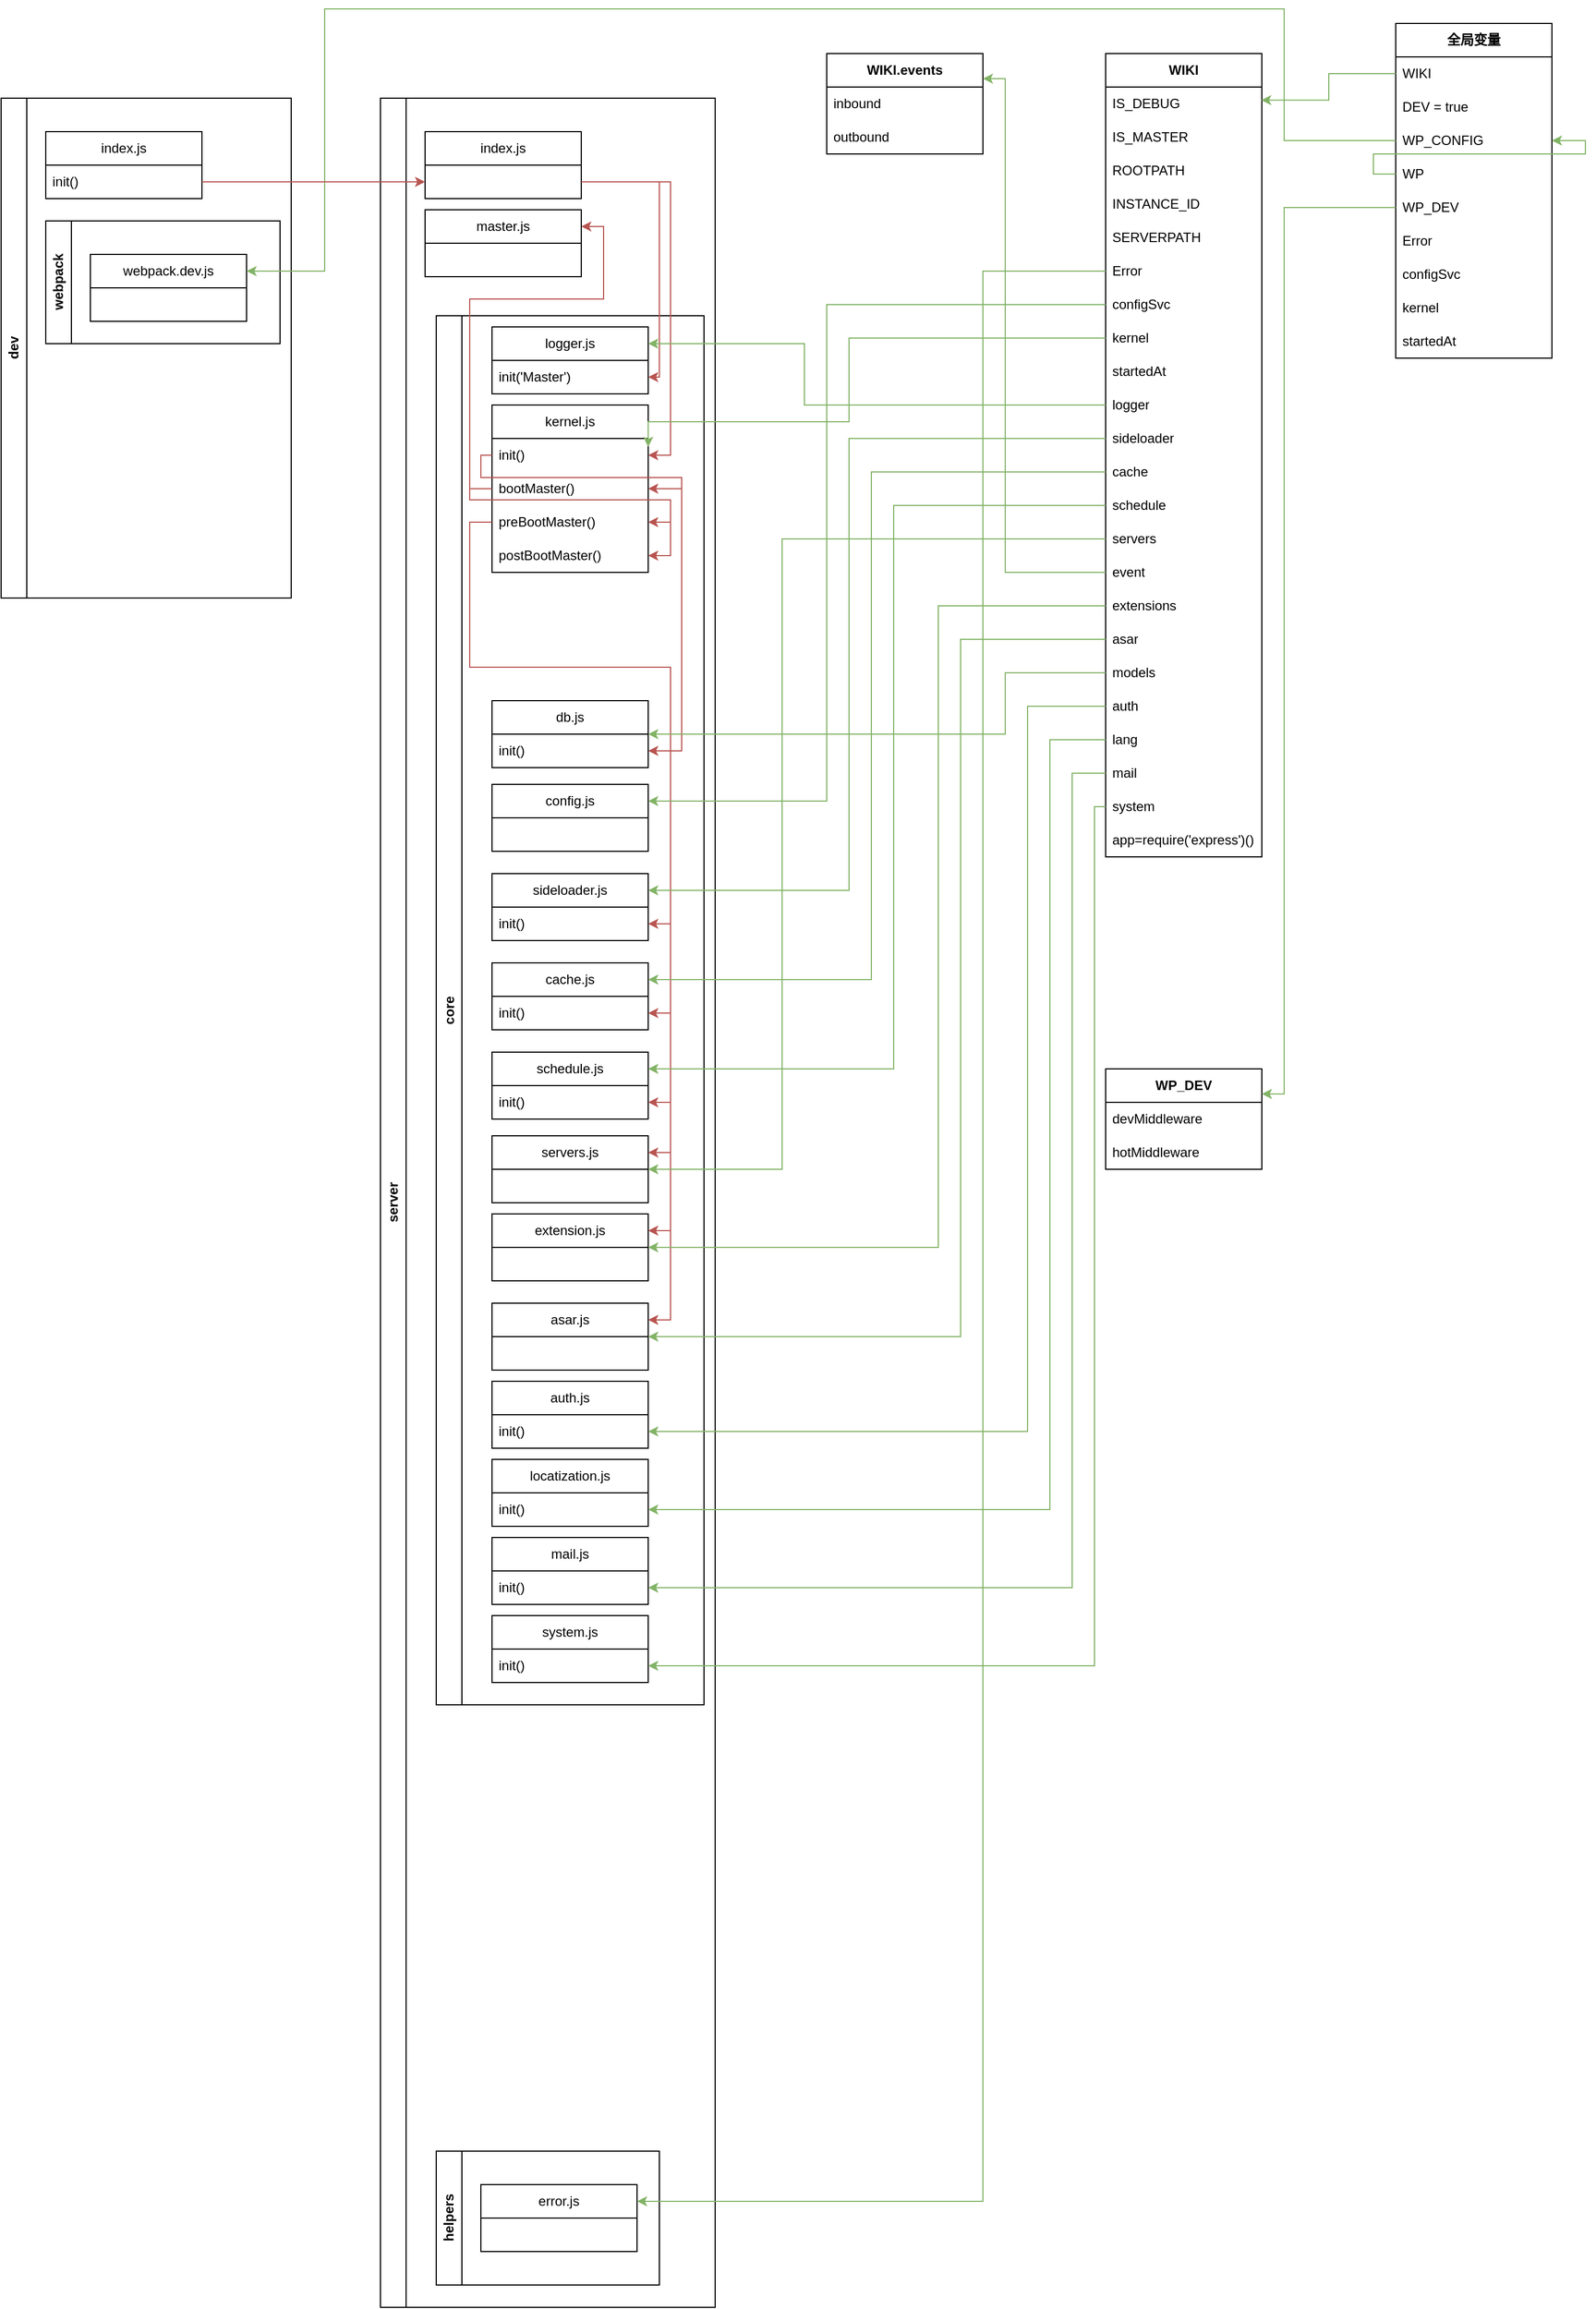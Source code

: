 <mxfile version="20.6.0" type="github">
  <diagram id="vg7OCIqPHZ-MHDHBTGLq" name="第 1 页">
    <mxGraphModel dx="1375" dy="762" grid="1" gridSize="10" guides="1" tooltips="1" connect="1" arrows="1" fold="1" page="1" pageScale="1" pageWidth="3300" pageHeight="4681" math="0" shadow="0">
      <root>
        <mxCell id="0" />
        <mxCell id="1" parent="0" />
        <mxCell id="HAvSkelc2_0s6XAYJnqj-7" value="dev" style="swimlane;horizontal=0;whiteSpace=wrap;html=1;" parent="1" vertex="1">
          <mxGeometry x="150" y="280" width="260" height="448" as="geometry" />
        </mxCell>
        <mxCell id="HAvSkelc2_0s6XAYJnqj-1" value="index.js" style="swimlane;fontStyle=0;childLayout=stackLayout;horizontal=1;startSize=30;horizontalStack=0;resizeParent=1;resizeParentMax=0;resizeLast=0;collapsible=1;marginBottom=0;whiteSpace=wrap;html=1;" parent="HAvSkelc2_0s6XAYJnqj-7" vertex="1">
          <mxGeometry x="40" y="30" width="140" height="60" as="geometry" />
        </mxCell>
        <mxCell id="HAvSkelc2_0s6XAYJnqj-2" value="init()" style="text;strokeColor=none;fillColor=none;align=left;verticalAlign=middle;spacingLeft=4;spacingRight=4;overflow=hidden;points=[[0,0.5],[1,0.5]];portConstraint=eastwest;rotatable=0;whiteSpace=wrap;html=1;" parent="HAvSkelc2_0s6XAYJnqj-1" vertex="1">
          <mxGeometry y="30" width="140" height="30" as="geometry" />
        </mxCell>
        <mxCell id="HAvSkelc2_0s6XAYJnqj-72" value="webpack" style="swimlane;horizontal=0;whiteSpace=wrap;html=1;" parent="HAvSkelc2_0s6XAYJnqj-7" vertex="1">
          <mxGeometry x="40" y="110" width="210" height="110" as="geometry" />
        </mxCell>
        <mxCell id="HAvSkelc2_0s6XAYJnqj-73" value="webpack.dev.js" style="swimlane;fontStyle=0;childLayout=stackLayout;horizontal=1;startSize=30;horizontalStack=0;resizeParent=1;resizeParentMax=0;resizeLast=0;collapsible=1;marginBottom=0;whiteSpace=wrap;html=1;" parent="HAvSkelc2_0s6XAYJnqj-72" vertex="1">
          <mxGeometry x="40" y="30" width="140" height="60" as="geometry" />
        </mxCell>
        <mxCell id="HAvSkelc2_0s6XAYJnqj-8" value="server" style="swimlane;horizontal=0;whiteSpace=wrap;html=1;" parent="1" vertex="1">
          <mxGeometry x="490" y="280" width="300" height="1980" as="geometry" />
        </mxCell>
        <mxCell id="HAvSkelc2_0s6XAYJnqj-9" value="index.js" style="swimlane;fontStyle=0;childLayout=stackLayout;horizontal=1;startSize=30;horizontalStack=0;resizeParent=1;resizeParentMax=0;resizeLast=0;collapsible=1;marginBottom=0;whiteSpace=wrap;html=1;" parent="HAvSkelc2_0s6XAYJnqj-8" vertex="1">
          <mxGeometry x="40" y="30" width="140" height="60" as="geometry" />
        </mxCell>
        <mxCell id="HAvSkelc2_0s6XAYJnqj-13" value="core" style="swimlane;horizontal=0;whiteSpace=wrap;html=1;" parent="HAvSkelc2_0s6XAYJnqj-8" vertex="1">
          <mxGeometry x="50" y="195" width="240" height="1245" as="geometry">
            <mxRectangle x="50" y="170" width="40" height="60" as="alternateBounds" />
          </mxGeometry>
        </mxCell>
        <mxCell id="HAvSkelc2_0s6XAYJnqj-16" value="logger.js" style="swimlane;fontStyle=0;childLayout=stackLayout;horizontal=1;startSize=30;horizontalStack=0;resizeParent=1;resizeParentMax=0;resizeLast=0;collapsible=1;marginBottom=0;whiteSpace=wrap;html=1;" parent="HAvSkelc2_0s6XAYJnqj-13" vertex="1">
          <mxGeometry x="50" y="10" width="140" height="60" as="geometry" />
        </mxCell>
        <mxCell id="HAvSkelc2_0s6XAYJnqj-17" value="init(&#39;Master&#39;)" style="text;strokeColor=none;fillColor=none;align=left;verticalAlign=middle;spacingLeft=4;spacingRight=4;overflow=hidden;points=[[0,0.5],[1,0.5]];portConstraint=eastwest;rotatable=0;whiteSpace=wrap;html=1;" parent="HAvSkelc2_0s6XAYJnqj-16" vertex="1">
          <mxGeometry y="30" width="140" height="30" as="geometry" />
        </mxCell>
        <mxCell id="HAvSkelc2_0s6XAYJnqj-20" value="kernel.js" style="swimlane;fontStyle=0;childLayout=stackLayout;horizontal=1;startSize=30;horizontalStack=0;resizeParent=1;resizeParentMax=0;resizeLast=0;collapsible=1;marginBottom=0;whiteSpace=wrap;html=1;" parent="HAvSkelc2_0s6XAYJnqj-13" vertex="1">
          <mxGeometry x="50" y="80" width="140" height="150" as="geometry" />
        </mxCell>
        <mxCell id="HAvSkelc2_0s6XAYJnqj-94" style="edgeStyle=orthogonalEdgeStyle;rounded=0;orthogonalLoop=1;jettySize=auto;html=1;exitX=0;exitY=0.5;exitDx=0;exitDy=0;entryX=1;entryY=0.5;entryDx=0;entryDy=0;fillColor=#f8cecc;strokeColor=#b85450;" parent="HAvSkelc2_0s6XAYJnqj-20" source="HAvSkelc2_0s6XAYJnqj-21" target="HAvSkelc2_0s6XAYJnqj-93" edge="1">
          <mxGeometry relative="1" as="geometry">
            <Array as="points">
              <mxPoint x="-10" y="45" />
              <mxPoint x="-10" y="65" />
              <mxPoint x="170" y="65" />
              <mxPoint x="170" y="75" />
            </Array>
          </mxGeometry>
        </mxCell>
        <mxCell id="HAvSkelc2_0s6XAYJnqj-21" value="init()" style="text;strokeColor=none;fillColor=none;align=left;verticalAlign=middle;spacingLeft=4;spacingRight=4;overflow=hidden;points=[[0,0.5],[1,0.5]];portConstraint=eastwest;rotatable=0;whiteSpace=wrap;html=1;" parent="HAvSkelc2_0s6XAYJnqj-20" vertex="1">
          <mxGeometry y="30" width="140" height="30" as="geometry" />
        </mxCell>
        <mxCell id="HAvSkelc2_0s6XAYJnqj-99" style="edgeStyle=orthogonalEdgeStyle;rounded=0;orthogonalLoop=1;jettySize=auto;html=1;exitX=0;exitY=0.5;exitDx=0;exitDy=0;entryX=1;entryY=0.5;entryDx=0;entryDy=0;fillColor=#f8cecc;strokeColor=#b85450;" parent="HAvSkelc2_0s6XAYJnqj-20" source="HAvSkelc2_0s6XAYJnqj-93" target="HAvSkelc2_0s6XAYJnqj-95" edge="1">
          <mxGeometry relative="1" as="geometry">
            <Array as="points">
              <mxPoint x="-20" y="75" />
              <mxPoint x="-20" y="85" />
              <mxPoint x="160" y="85" />
              <mxPoint x="160" y="105" />
            </Array>
          </mxGeometry>
        </mxCell>
        <mxCell id="HAvSkelc2_0s6XAYJnqj-100" style="edgeStyle=orthogonalEdgeStyle;rounded=0;orthogonalLoop=1;jettySize=auto;html=1;exitX=0;exitY=0.5;exitDx=0;exitDy=0;entryX=1;entryY=0.5;entryDx=0;entryDy=0;fillColor=#f8cecc;strokeColor=#b85450;" parent="HAvSkelc2_0s6XAYJnqj-20" source="HAvSkelc2_0s6XAYJnqj-93" target="HAvSkelc2_0s6XAYJnqj-96" edge="1">
          <mxGeometry relative="1" as="geometry">
            <Array as="points">
              <mxPoint x="-20" y="75" />
              <mxPoint x="-20" y="85" />
              <mxPoint x="160" y="85" />
              <mxPoint x="160" y="135" />
            </Array>
          </mxGeometry>
        </mxCell>
        <mxCell id="HAvSkelc2_0s6XAYJnqj-93" value="bootMaster()" style="text;strokeColor=none;fillColor=none;align=left;verticalAlign=middle;spacingLeft=4;spacingRight=4;overflow=hidden;points=[[0,0.5],[1,0.5]];portConstraint=eastwest;rotatable=0;whiteSpace=wrap;html=1;" parent="HAvSkelc2_0s6XAYJnqj-20" vertex="1">
          <mxGeometry y="60" width="140" height="30" as="geometry" />
        </mxCell>
        <mxCell id="HAvSkelc2_0s6XAYJnqj-95" value="preBootMaster()" style="text;strokeColor=none;fillColor=none;align=left;verticalAlign=middle;spacingLeft=4;spacingRight=4;overflow=hidden;points=[[0,0.5],[1,0.5]];portConstraint=eastwest;rotatable=0;whiteSpace=wrap;html=1;" parent="HAvSkelc2_0s6XAYJnqj-20" vertex="1">
          <mxGeometry y="90" width="140" height="30" as="geometry" />
        </mxCell>
        <mxCell id="HAvSkelc2_0s6XAYJnqj-96" value="postBootMaster()" style="text;strokeColor=none;fillColor=none;align=left;verticalAlign=middle;spacingLeft=4;spacingRight=4;overflow=hidden;points=[[0,0.5],[1,0.5]];portConstraint=eastwest;rotatable=0;whiteSpace=wrap;html=1;" parent="HAvSkelc2_0s6XAYJnqj-20" vertex="1">
          <mxGeometry y="120" width="140" height="30" as="geometry" />
        </mxCell>
        <mxCell id="HAvSkelc2_0s6XAYJnqj-65" style="edgeStyle=orthogonalEdgeStyle;rounded=0;orthogonalLoop=1;jettySize=auto;html=1;exitX=0;exitY=0.5;exitDx=0;exitDy=0;entryX=1;entryY=0.5;entryDx=0;entryDy=0;fillColor=#f8cecc;strokeColor=#b85450;" parent="HAvSkelc2_0s6XAYJnqj-13" source="HAvSkelc2_0s6XAYJnqj-21" target="HAvSkelc2_0s6XAYJnqj-23" edge="1">
          <mxGeometry relative="1" as="geometry">
            <Array as="points">
              <mxPoint x="40" y="125" />
              <mxPoint x="40" y="145" />
              <mxPoint x="220" y="145" />
              <mxPoint x="220" y="390" />
            </Array>
          </mxGeometry>
        </mxCell>
        <mxCell id="HAvSkelc2_0s6XAYJnqj-22" value="db.js" style="swimlane;fontStyle=0;childLayout=stackLayout;horizontal=1;startSize=30;horizontalStack=0;resizeParent=1;resizeParentMax=0;resizeLast=0;collapsible=1;marginBottom=0;whiteSpace=wrap;html=1;" parent="HAvSkelc2_0s6XAYJnqj-13" vertex="1">
          <mxGeometry x="50" y="345" width="140" height="60" as="geometry" />
        </mxCell>
        <mxCell id="HAvSkelc2_0s6XAYJnqj-23" value="init()" style="text;strokeColor=none;fillColor=none;align=left;verticalAlign=middle;spacingLeft=4;spacingRight=4;overflow=hidden;points=[[0,0.5],[1,0.5]];portConstraint=eastwest;rotatable=0;whiteSpace=wrap;html=1;" parent="HAvSkelc2_0s6XAYJnqj-22" vertex="1">
          <mxGeometry y="30" width="140" height="30" as="geometry" />
        </mxCell>
        <mxCell id="HAvSkelc2_0s6XAYJnqj-48" value="config.js" style="swimlane;fontStyle=0;childLayout=stackLayout;horizontal=1;startSize=30;horizontalStack=0;resizeParent=1;resizeParentMax=0;resizeLast=0;collapsible=1;marginBottom=0;whiteSpace=wrap;html=1;" parent="HAvSkelc2_0s6XAYJnqj-13" vertex="1">
          <mxGeometry x="50" y="420" width="140" height="60" as="geometry" />
        </mxCell>
        <mxCell id="HAvSkelc2_0s6XAYJnqj-103" value="sideloader.js" style="swimlane;fontStyle=0;childLayout=stackLayout;horizontal=1;startSize=30;horizontalStack=0;resizeParent=1;resizeParentMax=0;resizeLast=0;collapsible=1;marginBottom=0;whiteSpace=wrap;html=1;" parent="HAvSkelc2_0s6XAYJnqj-13" vertex="1">
          <mxGeometry x="50" y="500" width="140" height="60" as="geometry" />
        </mxCell>
        <mxCell id="HAvSkelc2_0s6XAYJnqj-104" value="init()" style="text;strokeColor=none;fillColor=none;align=left;verticalAlign=middle;spacingLeft=4;spacingRight=4;overflow=hidden;points=[[0,0.5],[1,0.5]];portConstraint=eastwest;rotatable=0;whiteSpace=wrap;html=1;" parent="HAvSkelc2_0s6XAYJnqj-103" vertex="1">
          <mxGeometry y="30" width="140" height="30" as="geometry" />
        </mxCell>
        <mxCell id="HAvSkelc2_0s6XAYJnqj-105" style="edgeStyle=orthogonalEdgeStyle;rounded=0;orthogonalLoop=1;jettySize=auto;html=1;exitX=0;exitY=0.5;exitDx=0;exitDy=0;entryX=1;entryY=0.5;entryDx=0;entryDy=0;fillColor=#f8cecc;strokeColor=#b85450;" parent="HAvSkelc2_0s6XAYJnqj-13" source="HAvSkelc2_0s6XAYJnqj-95" target="HAvSkelc2_0s6XAYJnqj-104" edge="1">
          <mxGeometry relative="1" as="geometry">
            <Array as="points">
              <mxPoint x="30" y="185" />
              <mxPoint x="30" y="315" />
              <mxPoint x="210" y="315" />
              <mxPoint x="210" y="545" />
            </Array>
          </mxGeometry>
        </mxCell>
        <mxCell id="HAvSkelc2_0s6XAYJnqj-106" value="cache.js" style="swimlane;fontStyle=0;childLayout=stackLayout;horizontal=1;startSize=30;horizontalStack=0;resizeParent=1;resizeParentMax=0;resizeLast=0;collapsible=1;marginBottom=0;whiteSpace=wrap;html=1;" parent="HAvSkelc2_0s6XAYJnqj-13" vertex="1">
          <mxGeometry x="50" y="580" width="140" height="60" as="geometry" />
        </mxCell>
        <mxCell id="HAvSkelc2_0s6XAYJnqj-107" value="init()" style="text;strokeColor=none;fillColor=none;align=left;verticalAlign=middle;spacingLeft=4;spacingRight=4;overflow=hidden;points=[[0,0.5],[1,0.5]];portConstraint=eastwest;rotatable=0;whiteSpace=wrap;html=1;" parent="HAvSkelc2_0s6XAYJnqj-106" vertex="1">
          <mxGeometry y="30" width="140" height="30" as="geometry" />
        </mxCell>
        <mxCell id="HAvSkelc2_0s6XAYJnqj-108" style="edgeStyle=orthogonalEdgeStyle;rounded=0;orthogonalLoop=1;jettySize=auto;html=1;exitX=0;exitY=0.5;exitDx=0;exitDy=0;entryX=1;entryY=0.5;entryDx=0;entryDy=0;fillColor=#f8cecc;strokeColor=#b85450;" parent="HAvSkelc2_0s6XAYJnqj-13" source="HAvSkelc2_0s6XAYJnqj-95" target="HAvSkelc2_0s6XAYJnqj-107" edge="1">
          <mxGeometry relative="1" as="geometry">
            <Array as="points">
              <mxPoint x="30" y="185" />
              <mxPoint x="30" y="315" />
              <mxPoint x="210" y="315" />
              <mxPoint x="210" y="625" />
            </Array>
          </mxGeometry>
        </mxCell>
        <mxCell id="HAvSkelc2_0s6XAYJnqj-109" value="schedule.js" style="swimlane;fontStyle=0;childLayout=stackLayout;horizontal=1;startSize=30;horizontalStack=0;resizeParent=1;resizeParentMax=0;resizeLast=0;collapsible=1;marginBottom=0;whiteSpace=wrap;html=1;" parent="HAvSkelc2_0s6XAYJnqj-13" vertex="1">
          <mxGeometry x="50" y="660" width="140" height="60" as="geometry" />
        </mxCell>
        <mxCell id="HAvSkelc2_0s6XAYJnqj-110" value="init()" style="text;strokeColor=none;fillColor=none;align=left;verticalAlign=middle;spacingLeft=4;spacingRight=4;overflow=hidden;points=[[0,0.5],[1,0.5]];portConstraint=eastwest;rotatable=0;whiteSpace=wrap;html=1;" parent="HAvSkelc2_0s6XAYJnqj-109" vertex="1">
          <mxGeometry y="30" width="140" height="30" as="geometry" />
        </mxCell>
        <mxCell id="HAvSkelc2_0s6XAYJnqj-111" value="servers.js" style="swimlane;fontStyle=0;childLayout=stackLayout;horizontal=1;startSize=30;horizontalStack=0;resizeParent=1;resizeParentMax=0;resizeLast=0;collapsible=1;marginBottom=0;whiteSpace=wrap;html=1;" parent="HAvSkelc2_0s6XAYJnqj-13" vertex="1">
          <mxGeometry x="50" y="735" width="140" height="60" as="geometry" />
        </mxCell>
        <mxCell id="HAvSkelc2_0s6XAYJnqj-113" style="edgeStyle=orthogonalEdgeStyle;rounded=0;orthogonalLoop=1;jettySize=auto;html=1;exitX=0;exitY=0.5;exitDx=0;exitDy=0;entryX=1;entryY=0.5;entryDx=0;entryDy=0;fillColor=#f8cecc;strokeColor=#b85450;" parent="HAvSkelc2_0s6XAYJnqj-13" source="HAvSkelc2_0s6XAYJnqj-95" target="HAvSkelc2_0s6XAYJnqj-110" edge="1">
          <mxGeometry relative="1" as="geometry">
            <Array as="points">
              <mxPoint x="30" y="185" />
              <mxPoint x="30" y="315" />
              <mxPoint x="210" y="315" />
              <mxPoint x="210" y="705" />
            </Array>
          </mxGeometry>
        </mxCell>
        <mxCell id="HAvSkelc2_0s6XAYJnqj-114" style="edgeStyle=orthogonalEdgeStyle;rounded=0;orthogonalLoop=1;jettySize=auto;html=1;exitX=0;exitY=0.5;exitDx=0;exitDy=0;entryX=1;entryY=0.25;entryDx=0;entryDy=0;fillColor=#f8cecc;strokeColor=#b85450;" parent="HAvSkelc2_0s6XAYJnqj-13" source="HAvSkelc2_0s6XAYJnqj-95" target="HAvSkelc2_0s6XAYJnqj-111" edge="1">
          <mxGeometry relative="1" as="geometry">
            <Array as="points">
              <mxPoint x="30" y="185" />
              <mxPoint x="30" y="315" />
              <mxPoint x="210" y="315" />
              <mxPoint x="210" y="750" />
            </Array>
          </mxGeometry>
        </mxCell>
        <mxCell id="HAvSkelc2_0s6XAYJnqj-132" value="extension.js" style="swimlane;fontStyle=0;childLayout=stackLayout;horizontal=1;startSize=30;horizontalStack=0;resizeParent=1;resizeParentMax=0;resizeLast=0;collapsible=1;marginBottom=0;whiteSpace=wrap;html=1;" parent="HAvSkelc2_0s6XAYJnqj-13" vertex="1">
          <mxGeometry x="50" y="805" width="140" height="60" as="geometry" />
        </mxCell>
        <mxCell id="HAvSkelc2_0s6XAYJnqj-133" value="asar.js" style="swimlane;fontStyle=0;childLayout=stackLayout;horizontal=1;startSize=30;horizontalStack=0;resizeParent=1;resizeParentMax=0;resizeLast=0;collapsible=1;marginBottom=0;whiteSpace=wrap;html=1;" parent="HAvSkelc2_0s6XAYJnqj-13" vertex="1">
          <mxGeometry x="50" y="885" width="140" height="60" as="geometry" />
        </mxCell>
        <mxCell id="HAvSkelc2_0s6XAYJnqj-134" style="edgeStyle=orthogonalEdgeStyle;rounded=0;orthogonalLoop=1;jettySize=auto;html=1;exitX=0;exitY=0.5;exitDx=0;exitDy=0;entryX=1;entryY=0.25;entryDx=0;entryDy=0;fillColor=#f8cecc;strokeColor=#b85450;" parent="HAvSkelc2_0s6XAYJnqj-13" source="HAvSkelc2_0s6XAYJnqj-95" target="HAvSkelc2_0s6XAYJnqj-132" edge="1">
          <mxGeometry relative="1" as="geometry">
            <Array as="points">
              <mxPoint x="30" y="185" />
              <mxPoint x="30" y="315" />
              <mxPoint x="210" y="315" />
              <mxPoint x="210" y="820" />
            </Array>
          </mxGeometry>
        </mxCell>
        <mxCell id="HAvSkelc2_0s6XAYJnqj-135" style="edgeStyle=orthogonalEdgeStyle;rounded=0;orthogonalLoop=1;jettySize=auto;html=1;exitX=0;exitY=0.5;exitDx=0;exitDy=0;entryX=1;entryY=0.25;entryDx=0;entryDy=0;fillColor=#f8cecc;strokeColor=#b85450;" parent="HAvSkelc2_0s6XAYJnqj-13" source="HAvSkelc2_0s6XAYJnqj-95" target="HAvSkelc2_0s6XAYJnqj-133" edge="1">
          <mxGeometry relative="1" as="geometry">
            <Array as="points">
              <mxPoint x="30" y="185" />
              <mxPoint x="30" y="315" />
              <mxPoint x="210" y="315" />
              <mxPoint x="210" y="900" />
            </Array>
          </mxGeometry>
        </mxCell>
        <mxCell id="MMFIHBYdJ7ypuXFLUENe-6" value="auth.js" style="swimlane;fontStyle=0;childLayout=stackLayout;horizontal=1;startSize=30;horizontalStack=0;resizeParent=1;resizeParentMax=0;resizeLast=0;collapsible=1;marginBottom=0;whiteSpace=wrap;html=1;" parent="HAvSkelc2_0s6XAYJnqj-13" vertex="1">
          <mxGeometry x="50" y="955" width="140" height="60" as="geometry" />
        </mxCell>
        <mxCell id="MMFIHBYdJ7ypuXFLUENe-10" value="init()" style="text;strokeColor=none;fillColor=none;align=left;verticalAlign=middle;spacingLeft=4;spacingRight=4;overflow=hidden;points=[[0,0.5],[1,0.5]];portConstraint=eastwest;rotatable=0;whiteSpace=wrap;html=1;" parent="MMFIHBYdJ7ypuXFLUENe-6" vertex="1">
          <mxGeometry y="30" width="140" height="30" as="geometry" />
        </mxCell>
        <mxCell id="MMFIHBYdJ7ypuXFLUENe-7" value="locatization.js" style="swimlane;fontStyle=0;childLayout=stackLayout;horizontal=1;startSize=30;horizontalStack=0;resizeParent=1;resizeParentMax=0;resizeLast=0;collapsible=1;marginBottom=0;whiteSpace=wrap;html=1;" parent="HAvSkelc2_0s6XAYJnqj-13" vertex="1">
          <mxGeometry x="50" y="1025" width="140" height="60" as="geometry" />
        </mxCell>
        <mxCell id="MMFIHBYdJ7ypuXFLUENe-11" value="init()" style="text;strokeColor=none;fillColor=none;align=left;verticalAlign=middle;spacingLeft=4;spacingRight=4;overflow=hidden;points=[[0,0.5],[1,0.5]];portConstraint=eastwest;rotatable=0;whiteSpace=wrap;html=1;" parent="MMFIHBYdJ7ypuXFLUENe-7" vertex="1">
          <mxGeometry y="30" width="140" height="30" as="geometry" />
        </mxCell>
        <mxCell id="MMFIHBYdJ7ypuXFLUENe-8" value="mail.js" style="swimlane;fontStyle=0;childLayout=stackLayout;horizontal=1;startSize=30;horizontalStack=0;resizeParent=1;resizeParentMax=0;resizeLast=0;collapsible=1;marginBottom=0;whiteSpace=wrap;html=1;" parent="HAvSkelc2_0s6XAYJnqj-13" vertex="1">
          <mxGeometry x="50" y="1095" width="140" height="60" as="geometry" />
        </mxCell>
        <mxCell id="MMFIHBYdJ7ypuXFLUENe-12" value="init()" style="text;strokeColor=none;fillColor=none;align=left;verticalAlign=middle;spacingLeft=4;spacingRight=4;overflow=hidden;points=[[0,0.5],[1,0.5]];portConstraint=eastwest;rotatable=0;whiteSpace=wrap;html=1;" parent="MMFIHBYdJ7ypuXFLUENe-8" vertex="1">
          <mxGeometry y="30" width="140" height="30" as="geometry" />
        </mxCell>
        <mxCell id="MMFIHBYdJ7ypuXFLUENe-9" value="system.js" style="swimlane;fontStyle=0;childLayout=stackLayout;horizontal=1;startSize=30;horizontalStack=0;resizeParent=1;resizeParentMax=0;resizeLast=0;collapsible=1;marginBottom=0;whiteSpace=wrap;html=1;" parent="HAvSkelc2_0s6XAYJnqj-13" vertex="1">
          <mxGeometry x="50" y="1165" width="140" height="60" as="geometry" />
        </mxCell>
        <mxCell id="MMFIHBYdJ7ypuXFLUENe-13" value="init()" style="text;strokeColor=none;fillColor=none;align=left;verticalAlign=middle;spacingLeft=4;spacingRight=4;overflow=hidden;points=[[0,0.5],[1,0.5]];portConstraint=eastwest;rotatable=0;whiteSpace=wrap;html=1;" parent="MMFIHBYdJ7ypuXFLUENe-9" vertex="1">
          <mxGeometry y="30" width="140" height="30" as="geometry" />
        </mxCell>
        <mxCell id="HAvSkelc2_0s6XAYJnqj-26" style="edgeStyle=orthogonalEdgeStyle;rounded=0;orthogonalLoop=1;jettySize=auto;html=1;exitX=1;exitY=0.5;exitDx=0;exitDy=0;entryX=1;entryY=0.5;entryDx=0;entryDy=0;fillColor=#f8cecc;strokeColor=#b85450;" parent="HAvSkelc2_0s6XAYJnqj-8" target="HAvSkelc2_0s6XAYJnqj-17" edge="1">
          <mxGeometry relative="1" as="geometry">
            <mxPoint x="180" y="75" as="sourcePoint" />
            <Array as="points">
              <mxPoint x="250" y="75" />
              <mxPoint x="250" y="250" />
            </Array>
          </mxGeometry>
        </mxCell>
        <mxCell id="HAvSkelc2_0s6XAYJnqj-28" style="edgeStyle=orthogonalEdgeStyle;rounded=0;orthogonalLoop=1;jettySize=auto;html=1;exitX=1;exitY=0.5;exitDx=0;exitDy=0;entryX=1;entryY=0.5;entryDx=0;entryDy=0;fillColor=#f8cecc;strokeColor=#b85450;" parent="HAvSkelc2_0s6XAYJnqj-8" target="HAvSkelc2_0s6XAYJnqj-21" edge="1">
          <mxGeometry relative="1" as="geometry">
            <mxPoint x="180" y="75" as="sourcePoint" />
            <Array as="points">
              <mxPoint x="260" y="75" />
              <mxPoint x="260" y="320" />
            </Array>
          </mxGeometry>
        </mxCell>
        <mxCell id="HAvSkelc2_0s6XAYJnqj-42" value="helpers" style="swimlane;horizontal=0;whiteSpace=wrap;html=1;" parent="HAvSkelc2_0s6XAYJnqj-8" vertex="1">
          <mxGeometry x="50" y="1840" width="200" height="120" as="geometry" />
        </mxCell>
        <mxCell id="HAvSkelc2_0s6XAYJnqj-43" value="error.js" style="swimlane;fontStyle=0;childLayout=stackLayout;horizontal=1;startSize=30;horizontalStack=0;resizeParent=1;resizeParentMax=0;resizeLast=0;collapsible=1;marginBottom=0;whiteSpace=wrap;html=1;" parent="HAvSkelc2_0s6XAYJnqj-42" vertex="1">
          <mxGeometry x="40" y="30" width="140" height="60" as="geometry" />
        </mxCell>
        <mxCell id="HAvSkelc2_0s6XAYJnqj-44" value="&amp;nbsp;" style="text;strokeColor=none;fillColor=none;align=left;verticalAlign=middle;spacingLeft=4;spacingRight=4;overflow=hidden;points=[[0,0.5],[1,0.5]];portConstraint=eastwest;rotatable=0;whiteSpace=wrap;html=1;" parent="HAvSkelc2_0s6XAYJnqj-43" vertex="1">
          <mxGeometry y="30" width="140" height="30" as="geometry" />
        </mxCell>
        <mxCell id="HAvSkelc2_0s6XAYJnqj-101" value="master.js" style="swimlane;fontStyle=0;childLayout=stackLayout;horizontal=1;startSize=30;horizontalStack=0;resizeParent=1;resizeParentMax=0;resizeLast=0;collapsible=1;marginBottom=0;whiteSpace=wrap;html=1;" parent="HAvSkelc2_0s6XAYJnqj-8" vertex="1">
          <mxGeometry x="40" y="100" width="140" height="60" as="geometry" />
        </mxCell>
        <mxCell id="HAvSkelc2_0s6XAYJnqj-102" style="edgeStyle=orthogonalEdgeStyle;rounded=0;orthogonalLoop=1;jettySize=auto;html=1;exitX=0;exitY=0.5;exitDx=0;exitDy=0;entryX=1;entryY=0.25;entryDx=0;entryDy=0;fillColor=#f8cecc;strokeColor=#b85450;" parent="HAvSkelc2_0s6XAYJnqj-8" source="HAvSkelc2_0s6XAYJnqj-93" target="HAvSkelc2_0s6XAYJnqj-101" edge="1">
          <mxGeometry relative="1" as="geometry">
            <Array as="points">
              <mxPoint x="80" y="350" />
              <mxPoint x="80" y="180" />
              <mxPoint x="200" y="180" />
              <mxPoint x="200" y="115" />
            </Array>
          </mxGeometry>
        </mxCell>
        <mxCell id="HAvSkelc2_0s6XAYJnqj-32" value="&lt;b style=&quot;text-align: left;&quot;&gt;WIKI&lt;/b&gt;" style="swimlane;fontStyle=0;childLayout=stackLayout;horizontal=1;startSize=30;horizontalStack=0;resizeParent=1;resizeParentMax=0;resizeLast=0;collapsible=1;marginBottom=0;whiteSpace=wrap;html=1;" parent="1" vertex="1">
          <mxGeometry x="1140" y="240" width="140" height="720" as="geometry" />
        </mxCell>
        <mxCell id="HAvSkelc2_0s6XAYJnqj-33" value="IS_DEBUG" style="text;strokeColor=none;fillColor=none;align=left;verticalAlign=middle;spacingLeft=4;spacingRight=4;overflow=hidden;points=[[0,0.5],[1,0.5]];portConstraint=eastwest;rotatable=0;whiteSpace=wrap;html=1;" parent="HAvSkelc2_0s6XAYJnqj-32" vertex="1">
          <mxGeometry y="30" width="140" height="30" as="geometry" />
        </mxCell>
        <mxCell id="HAvSkelc2_0s6XAYJnqj-34" value="IS_MASTER" style="text;strokeColor=none;fillColor=none;align=left;verticalAlign=middle;spacingLeft=4;spacingRight=4;overflow=hidden;points=[[0,0.5],[1,0.5]];portConstraint=eastwest;rotatable=0;whiteSpace=wrap;html=1;" parent="HAvSkelc2_0s6XAYJnqj-32" vertex="1">
          <mxGeometry y="60" width="140" height="30" as="geometry" />
        </mxCell>
        <mxCell id="HAvSkelc2_0s6XAYJnqj-35" value="ROOTPATH" style="text;strokeColor=none;fillColor=none;align=left;verticalAlign=middle;spacingLeft=4;spacingRight=4;overflow=hidden;points=[[0,0.5],[1,0.5]];portConstraint=eastwest;rotatable=0;whiteSpace=wrap;html=1;" parent="HAvSkelc2_0s6XAYJnqj-32" vertex="1">
          <mxGeometry y="90" width="140" height="30" as="geometry" />
        </mxCell>
        <mxCell id="HAvSkelc2_0s6XAYJnqj-37" value="INSTANCE_ID" style="text;strokeColor=none;fillColor=none;align=left;verticalAlign=middle;spacingLeft=4;spacingRight=4;overflow=hidden;points=[[0,0.5],[1,0.5]];portConstraint=eastwest;rotatable=0;whiteSpace=wrap;html=1;" parent="HAvSkelc2_0s6XAYJnqj-32" vertex="1">
          <mxGeometry y="120" width="140" height="30" as="geometry" />
        </mxCell>
        <mxCell id="HAvSkelc2_0s6XAYJnqj-38" value="SERVERPATH" style="text;strokeColor=none;fillColor=none;align=left;verticalAlign=middle;spacingLeft=4;spacingRight=4;overflow=hidden;points=[[0,0.5],[1,0.5]];portConstraint=eastwest;rotatable=0;whiteSpace=wrap;html=1;" parent="HAvSkelc2_0s6XAYJnqj-32" vertex="1">
          <mxGeometry y="150" width="140" height="30" as="geometry" />
        </mxCell>
        <mxCell id="HAvSkelc2_0s6XAYJnqj-40" value="Error" style="text;strokeColor=none;fillColor=none;align=left;verticalAlign=middle;spacingLeft=4;spacingRight=4;overflow=hidden;points=[[0,0.5],[1,0.5]];portConstraint=eastwest;rotatable=0;whiteSpace=wrap;html=1;" parent="HAvSkelc2_0s6XAYJnqj-32" vertex="1">
          <mxGeometry y="180" width="140" height="30" as="geometry" />
        </mxCell>
        <mxCell id="HAvSkelc2_0s6XAYJnqj-39" value="configSvc" style="text;strokeColor=none;fillColor=none;align=left;verticalAlign=middle;spacingLeft=4;spacingRight=4;overflow=hidden;points=[[0,0.5],[1,0.5]];portConstraint=eastwest;rotatable=0;whiteSpace=wrap;html=1;" parent="HAvSkelc2_0s6XAYJnqj-32" vertex="1">
          <mxGeometry y="210" width="140" height="30" as="geometry" />
        </mxCell>
        <mxCell id="HAvSkelc2_0s6XAYJnqj-41" value="kernel" style="text;strokeColor=none;fillColor=none;align=left;verticalAlign=middle;spacingLeft=4;spacingRight=4;overflow=hidden;points=[[0,0.5],[1,0.5]];portConstraint=eastwest;rotatable=0;whiteSpace=wrap;html=1;" parent="HAvSkelc2_0s6XAYJnqj-32" vertex="1">
          <mxGeometry y="240" width="140" height="30" as="geometry" />
        </mxCell>
        <mxCell id="HAvSkelc2_0s6XAYJnqj-36" value="startedAt" style="text;strokeColor=none;fillColor=none;align=left;verticalAlign=middle;spacingLeft=4;spacingRight=4;overflow=hidden;points=[[0,0.5],[1,0.5]];portConstraint=eastwest;rotatable=0;whiteSpace=wrap;html=1;" parent="HAvSkelc2_0s6XAYJnqj-32" vertex="1">
          <mxGeometry y="270" width="140" height="30" as="geometry" />
        </mxCell>
        <mxCell id="HAvSkelc2_0s6XAYJnqj-91" value="logger" style="text;strokeColor=none;fillColor=none;align=left;verticalAlign=middle;spacingLeft=4;spacingRight=4;overflow=hidden;points=[[0,0.5],[1,0.5]];portConstraint=eastwest;rotatable=0;whiteSpace=wrap;html=1;" parent="HAvSkelc2_0s6XAYJnqj-32" vertex="1">
          <mxGeometry y="300" width="140" height="30" as="geometry" />
        </mxCell>
        <mxCell id="HAvSkelc2_0s6XAYJnqj-119" value="sideloader" style="text;strokeColor=none;fillColor=none;align=left;verticalAlign=middle;spacingLeft=4;spacingRight=4;overflow=hidden;points=[[0,0.5],[1,0.5]];portConstraint=eastwest;rotatable=0;whiteSpace=wrap;html=1;" parent="HAvSkelc2_0s6XAYJnqj-32" vertex="1">
          <mxGeometry y="330" width="140" height="30" as="geometry" />
        </mxCell>
        <mxCell id="HAvSkelc2_0s6XAYJnqj-120" value="cache" style="text;strokeColor=none;fillColor=none;align=left;verticalAlign=middle;spacingLeft=4;spacingRight=4;overflow=hidden;points=[[0,0.5],[1,0.5]];portConstraint=eastwest;rotatable=0;whiteSpace=wrap;html=1;" parent="HAvSkelc2_0s6XAYJnqj-32" vertex="1">
          <mxGeometry y="360" width="140" height="30" as="geometry" />
        </mxCell>
        <mxCell id="HAvSkelc2_0s6XAYJnqj-121" value="schedule" style="text;strokeColor=none;fillColor=none;align=left;verticalAlign=middle;spacingLeft=4;spacingRight=4;overflow=hidden;points=[[0,0.5],[1,0.5]];portConstraint=eastwest;rotatable=0;whiteSpace=wrap;html=1;" parent="HAvSkelc2_0s6XAYJnqj-32" vertex="1">
          <mxGeometry y="390" width="140" height="30" as="geometry" />
        </mxCell>
        <mxCell id="HAvSkelc2_0s6XAYJnqj-122" value="servers" style="text;strokeColor=none;fillColor=none;align=left;verticalAlign=middle;spacingLeft=4;spacingRight=4;overflow=hidden;points=[[0,0.5],[1,0.5]];portConstraint=eastwest;rotatable=0;whiteSpace=wrap;html=1;" parent="HAvSkelc2_0s6XAYJnqj-32" vertex="1">
          <mxGeometry y="420" width="140" height="30" as="geometry" />
        </mxCell>
        <mxCell id="HAvSkelc2_0s6XAYJnqj-123" value="event" style="text;strokeColor=none;fillColor=none;align=left;verticalAlign=middle;spacingLeft=4;spacingRight=4;overflow=hidden;points=[[0,0.5],[1,0.5]];portConstraint=eastwest;rotatable=0;whiteSpace=wrap;html=1;" parent="HAvSkelc2_0s6XAYJnqj-32" vertex="1">
          <mxGeometry y="450" width="140" height="30" as="geometry" />
        </mxCell>
        <mxCell id="HAvSkelc2_0s6XAYJnqj-124" value="extensions" style="text;strokeColor=none;fillColor=none;align=left;verticalAlign=middle;spacingLeft=4;spacingRight=4;overflow=hidden;points=[[0,0.5],[1,0.5]];portConstraint=eastwest;rotatable=0;whiteSpace=wrap;html=1;" parent="HAvSkelc2_0s6XAYJnqj-32" vertex="1">
          <mxGeometry y="480" width="140" height="30" as="geometry" />
        </mxCell>
        <mxCell id="HAvSkelc2_0s6XAYJnqj-125" value="asar" style="text;strokeColor=none;fillColor=none;align=left;verticalAlign=middle;spacingLeft=4;spacingRight=4;overflow=hidden;points=[[0,0.5],[1,0.5]];portConstraint=eastwest;rotatable=0;whiteSpace=wrap;html=1;" parent="HAvSkelc2_0s6XAYJnqj-32" vertex="1">
          <mxGeometry y="510" width="140" height="30" as="geometry" />
        </mxCell>
        <mxCell id="HAvSkelc2_0s6XAYJnqj-147" value="models" style="text;strokeColor=none;fillColor=none;align=left;verticalAlign=middle;spacingLeft=4;spacingRight=4;overflow=hidden;points=[[0,0.5],[1,0.5]];portConstraint=eastwest;rotatable=0;whiteSpace=wrap;html=1;" parent="HAvSkelc2_0s6XAYJnqj-32" vertex="1">
          <mxGeometry y="540" width="140" height="30" as="geometry" />
        </mxCell>
        <mxCell id="MMFIHBYdJ7ypuXFLUENe-1" value="auth" style="text;strokeColor=none;fillColor=none;align=left;verticalAlign=middle;spacingLeft=4;spacingRight=4;overflow=hidden;points=[[0,0.5],[1,0.5]];portConstraint=eastwest;rotatable=0;whiteSpace=wrap;html=1;" parent="HAvSkelc2_0s6XAYJnqj-32" vertex="1">
          <mxGeometry y="570" width="140" height="30" as="geometry" />
        </mxCell>
        <mxCell id="MMFIHBYdJ7ypuXFLUENe-2" value="lang" style="text;strokeColor=none;fillColor=none;align=left;verticalAlign=middle;spacingLeft=4;spacingRight=4;overflow=hidden;points=[[0,0.5],[1,0.5]];portConstraint=eastwest;rotatable=0;whiteSpace=wrap;html=1;" parent="HAvSkelc2_0s6XAYJnqj-32" vertex="1">
          <mxGeometry y="600" width="140" height="30" as="geometry" />
        </mxCell>
        <mxCell id="MMFIHBYdJ7ypuXFLUENe-3" value="mail" style="text;strokeColor=none;fillColor=none;align=left;verticalAlign=middle;spacingLeft=4;spacingRight=4;overflow=hidden;points=[[0,0.5],[1,0.5]];portConstraint=eastwest;rotatable=0;whiteSpace=wrap;html=1;" parent="HAvSkelc2_0s6XAYJnqj-32" vertex="1">
          <mxGeometry y="630" width="140" height="30" as="geometry" />
        </mxCell>
        <mxCell id="MMFIHBYdJ7ypuXFLUENe-4" value="system" style="text;strokeColor=none;fillColor=none;align=left;verticalAlign=middle;spacingLeft=4;spacingRight=4;overflow=hidden;points=[[0,0.5],[1,0.5]];portConstraint=eastwest;rotatable=0;whiteSpace=wrap;html=1;" parent="HAvSkelc2_0s6XAYJnqj-32" vertex="1">
          <mxGeometry y="660" width="140" height="30" as="geometry" />
        </mxCell>
        <mxCell id="MMFIHBYdJ7ypuXFLUENe-5" value="app=require(&#39;express&#39;)()" style="text;strokeColor=none;fillColor=none;align=left;verticalAlign=middle;spacingLeft=4;spacingRight=4;overflow=hidden;points=[[0,0.5],[1,0.5]];portConstraint=eastwest;rotatable=0;whiteSpace=wrap;html=1;" parent="HAvSkelc2_0s6XAYJnqj-32" vertex="1">
          <mxGeometry y="690" width="140" height="30" as="geometry" />
        </mxCell>
        <mxCell id="HAvSkelc2_0s6XAYJnqj-51" style="edgeStyle=orthogonalEdgeStyle;rounded=0;orthogonalLoop=1;jettySize=auto;html=1;exitX=0;exitY=0.5;exitDx=0;exitDy=0;entryX=1;entryY=0.25;entryDx=0;entryDy=0;fillColor=#d5e8d4;strokeColor=#82b366;" parent="1" source="HAvSkelc2_0s6XAYJnqj-39" target="HAvSkelc2_0s6XAYJnqj-48" edge="1">
          <mxGeometry relative="1" as="geometry">
            <Array as="points">
              <mxPoint x="890" y="465" />
              <mxPoint x="890" y="910" />
            </Array>
          </mxGeometry>
        </mxCell>
        <mxCell id="HAvSkelc2_0s6XAYJnqj-52" style="edgeStyle=orthogonalEdgeStyle;rounded=0;orthogonalLoop=1;jettySize=auto;html=1;exitX=0;exitY=0.5;exitDx=0;exitDy=0;entryX=1;entryY=0.25;entryDx=0;entryDy=0;fillColor=#d5e8d4;strokeColor=#82b366;" parent="1" source="HAvSkelc2_0s6XAYJnqj-41" target="HAvSkelc2_0s6XAYJnqj-20" edge="1">
          <mxGeometry relative="1" as="geometry">
            <Array as="points">
              <mxPoint x="910" y="495" />
              <mxPoint x="910" y="570" />
              <mxPoint x="730" y="570" />
            </Array>
          </mxGeometry>
        </mxCell>
        <mxCell id="HAvSkelc2_0s6XAYJnqj-53" value="&lt;b style=&quot;text-align: left;&quot;&gt;全局变量&lt;/b&gt;" style="swimlane;fontStyle=0;childLayout=stackLayout;horizontal=1;startSize=30;horizontalStack=0;resizeParent=1;resizeParentMax=0;resizeLast=0;collapsible=1;marginBottom=0;whiteSpace=wrap;html=1;" parent="1" vertex="1">
          <mxGeometry x="1400" y="213" width="140" height="300" as="geometry" />
        </mxCell>
        <mxCell id="HAvSkelc2_0s6XAYJnqj-54" value="WIKI" style="text;strokeColor=none;fillColor=none;align=left;verticalAlign=middle;spacingLeft=4;spacingRight=4;overflow=hidden;points=[[0,0.5],[1,0.5]];portConstraint=eastwest;rotatable=0;whiteSpace=wrap;html=1;" parent="HAvSkelc2_0s6XAYJnqj-53" vertex="1">
          <mxGeometry y="30" width="140" height="30" as="geometry" />
        </mxCell>
        <mxCell id="HAvSkelc2_0s6XAYJnqj-55" value="DEV = true" style="text;strokeColor=none;fillColor=none;align=left;verticalAlign=middle;spacingLeft=4;spacingRight=4;overflow=hidden;points=[[0,0.5],[1,0.5]];portConstraint=eastwest;rotatable=0;whiteSpace=wrap;html=1;" parent="HAvSkelc2_0s6XAYJnqj-53" vertex="1">
          <mxGeometry y="60" width="140" height="30" as="geometry" />
        </mxCell>
        <mxCell id="HAvSkelc2_0s6XAYJnqj-56" value="WP_CONFIG" style="text;strokeColor=none;fillColor=none;align=left;verticalAlign=middle;spacingLeft=4;spacingRight=4;overflow=hidden;points=[[0,0.5],[1,0.5]];portConstraint=eastwest;rotatable=0;whiteSpace=wrap;html=1;" parent="HAvSkelc2_0s6XAYJnqj-53" vertex="1">
          <mxGeometry y="90" width="140" height="30" as="geometry" />
        </mxCell>
        <mxCell id="HAvSkelc2_0s6XAYJnqj-67" style="edgeStyle=orthogonalEdgeStyle;rounded=0;orthogonalLoop=1;jettySize=auto;html=1;exitX=0;exitY=0.5;exitDx=0;exitDy=0;entryX=1;entryY=0.5;entryDx=0;entryDy=0;fillColor=#d5e8d4;strokeColor=#82b366;" parent="HAvSkelc2_0s6XAYJnqj-53" source="HAvSkelc2_0s6XAYJnqj-57" target="HAvSkelc2_0s6XAYJnqj-56" edge="1">
          <mxGeometry relative="1" as="geometry">
            <Array as="points">
              <mxPoint x="-20" y="135" />
              <mxPoint x="-20" y="117" />
              <mxPoint x="170" y="117" />
              <mxPoint x="170" y="105" />
            </Array>
          </mxGeometry>
        </mxCell>
        <mxCell id="HAvSkelc2_0s6XAYJnqj-57" value="WP" style="text;strokeColor=none;fillColor=none;align=left;verticalAlign=middle;spacingLeft=4;spacingRight=4;overflow=hidden;points=[[0,0.5],[1,0.5]];portConstraint=eastwest;rotatable=0;whiteSpace=wrap;html=1;" parent="HAvSkelc2_0s6XAYJnqj-53" vertex="1">
          <mxGeometry y="120" width="140" height="30" as="geometry" />
        </mxCell>
        <mxCell id="HAvSkelc2_0s6XAYJnqj-58" value="WP_DEV" style="text;strokeColor=none;fillColor=none;align=left;verticalAlign=middle;spacingLeft=4;spacingRight=4;overflow=hidden;points=[[0,0.5],[1,0.5]];portConstraint=eastwest;rotatable=0;whiteSpace=wrap;html=1;" parent="HAvSkelc2_0s6XAYJnqj-53" vertex="1">
          <mxGeometry y="150" width="140" height="30" as="geometry" />
        </mxCell>
        <mxCell id="HAvSkelc2_0s6XAYJnqj-59" value="Error" style="text;strokeColor=none;fillColor=none;align=left;verticalAlign=middle;spacingLeft=4;spacingRight=4;overflow=hidden;points=[[0,0.5],[1,0.5]];portConstraint=eastwest;rotatable=0;whiteSpace=wrap;html=1;" parent="HAvSkelc2_0s6XAYJnqj-53" vertex="1">
          <mxGeometry y="180" width="140" height="30" as="geometry" />
        </mxCell>
        <mxCell id="HAvSkelc2_0s6XAYJnqj-60" value="configSvc" style="text;strokeColor=none;fillColor=none;align=left;verticalAlign=middle;spacingLeft=4;spacingRight=4;overflow=hidden;points=[[0,0.5],[1,0.5]];portConstraint=eastwest;rotatable=0;whiteSpace=wrap;html=1;" parent="HAvSkelc2_0s6XAYJnqj-53" vertex="1">
          <mxGeometry y="210" width="140" height="30" as="geometry" />
        </mxCell>
        <mxCell id="HAvSkelc2_0s6XAYJnqj-61" value="kernel" style="text;strokeColor=none;fillColor=none;align=left;verticalAlign=middle;spacingLeft=4;spacingRight=4;overflow=hidden;points=[[0,0.5],[1,0.5]];portConstraint=eastwest;rotatable=0;whiteSpace=wrap;html=1;" parent="HAvSkelc2_0s6XAYJnqj-53" vertex="1">
          <mxGeometry y="240" width="140" height="30" as="geometry" />
        </mxCell>
        <mxCell id="HAvSkelc2_0s6XAYJnqj-62" value="startedAt" style="text;strokeColor=none;fillColor=none;align=left;verticalAlign=middle;spacingLeft=4;spacingRight=4;overflow=hidden;points=[[0,0.5],[1,0.5]];portConstraint=eastwest;rotatable=0;whiteSpace=wrap;html=1;" parent="HAvSkelc2_0s6XAYJnqj-53" vertex="1">
          <mxGeometry y="270" width="140" height="30" as="geometry" />
        </mxCell>
        <mxCell id="HAvSkelc2_0s6XAYJnqj-63" style="edgeStyle=orthogonalEdgeStyle;rounded=0;orthogonalLoop=1;jettySize=auto;html=1;exitX=0;exitY=0.5;exitDx=0;exitDy=0;entryX=0.996;entryY=0.058;entryDx=0;entryDy=0;entryPerimeter=0;fillColor=#d5e8d4;strokeColor=#82b366;" parent="1" source="HAvSkelc2_0s6XAYJnqj-54" target="HAvSkelc2_0s6XAYJnqj-32" edge="1">
          <mxGeometry relative="1" as="geometry" />
        </mxCell>
        <mxCell id="HAvSkelc2_0s6XAYJnqj-66" style="edgeStyle=orthogonalEdgeStyle;rounded=0;orthogonalLoop=1;jettySize=auto;html=1;exitX=0;exitY=0.5;exitDx=0;exitDy=0;entryX=1;entryY=0.25;entryDx=0;entryDy=0;fillColor=#d5e8d4;strokeColor=#82b366;" parent="1" source="HAvSkelc2_0s6XAYJnqj-40" target="HAvSkelc2_0s6XAYJnqj-43" edge="1">
          <mxGeometry relative="1" as="geometry">
            <Array as="points">
              <mxPoint x="1030" y="435" />
              <mxPoint x="1030" y="2165" />
            </Array>
          </mxGeometry>
        </mxCell>
        <mxCell id="HAvSkelc2_0s6XAYJnqj-77" style="edgeStyle=orthogonalEdgeStyle;rounded=0;orthogonalLoop=1;jettySize=auto;html=1;exitX=0;exitY=0.5;exitDx=0;exitDy=0;entryX=1;entryY=0.25;entryDx=0;entryDy=0;fillColor=#d5e8d4;strokeColor=#82b366;" parent="1" source="HAvSkelc2_0s6XAYJnqj-56" target="HAvSkelc2_0s6XAYJnqj-73" edge="1">
          <mxGeometry relative="1" as="geometry">
            <Array as="points">
              <mxPoint x="1300" y="318" />
              <mxPoint x="1300" y="200" />
              <mxPoint x="440" y="200" />
              <mxPoint x="440" y="435" />
            </Array>
          </mxGeometry>
        </mxCell>
        <mxCell id="HAvSkelc2_0s6XAYJnqj-78" value="&lt;b style=&quot;text-align: left;&quot;&gt;WP_DEV&lt;/b&gt;" style="swimlane;fontStyle=0;childLayout=stackLayout;horizontal=1;startSize=30;horizontalStack=0;resizeParent=1;resizeParentMax=0;resizeLast=0;collapsible=1;marginBottom=0;whiteSpace=wrap;html=1;" parent="1" vertex="1">
          <mxGeometry x="1140" y="1150" width="140" height="90" as="geometry" />
        </mxCell>
        <mxCell id="HAvSkelc2_0s6XAYJnqj-81" value="devMiddleware" style="text;strokeColor=none;fillColor=none;align=left;verticalAlign=middle;spacingLeft=4;spacingRight=4;overflow=hidden;points=[[0,0.5],[1,0.5]];portConstraint=eastwest;rotatable=0;whiteSpace=wrap;html=1;" parent="HAvSkelc2_0s6XAYJnqj-78" vertex="1">
          <mxGeometry y="30" width="140" height="30" as="geometry" />
        </mxCell>
        <mxCell id="HAvSkelc2_0s6XAYJnqj-80" value="hotMiddleware" style="text;strokeColor=none;fillColor=none;align=left;verticalAlign=middle;spacingLeft=4;spacingRight=4;overflow=hidden;points=[[0,0.5],[1,0.5]];portConstraint=eastwest;rotatable=0;whiteSpace=wrap;html=1;" parent="HAvSkelc2_0s6XAYJnqj-78" vertex="1">
          <mxGeometry y="60" width="140" height="30" as="geometry" />
        </mxCell>
        <mxCell id="HAvSkelc2_0s6XAYJnqj-90" style="edgeStyle=orthogonalEdgeStyle;rounded=0;orthogonalLoop=1;jettySize=auto;html=1;exitX=0;exitY=0.5;exitDx=0;exitDy=0;entryX=1;entryY=0.25;entryDx=0;entryDy=0;fillColor=#d5e8d4;strokeColor=#82b366;" parent="1" source="HAvSkelc2_0s6XAYJnqj-58" target="HAvSkelc2_0s6XAYJnqj-78" edge="1">
          <mxGeometry relative="1" as="geometry">
            <Array as="points">
              <mxPoint x="1300" y="378" />
              <mxPoint x="1300" y="1172" />
            </Array>
          </mxGeometry>
        </mxCell>
        <mxCell id="HAvSkelc2_0s6XAYJnqj-92" style="edgeStyle=orthogonalEdgeStyle;rounded=0;orthogonalLoop=1;jettySize=auto;html=1;exitX=0;exitY=0.5;exitDx=0;exitDy=0;entryX=1;entryY=0.25;entryDx=0;entryDy=0;fillColor=#d5e8d4;strokeColor=#82b366;" parent="1" source="HAvSkelc2_0s6XAYJnqj-91" target="HAvSkelc2_0s6XAYJnqj-16" edge="1">
          <mxGeometry relative="1" as="geometry">
            <Array as="points">
              <mxPoint x="870" y="555" />
              <mxPoint x="870" y="500" />
            </Array>
          </mxGeometry>
        </mxCell>
        <mxCell id="HAvSkelc2_0s6XAYJnqj-126" style="edgeStyle=orthogonalEdgeStyle;rounded=0;orthogonalLoop=1;jettySize=auto;html=1;exitX=0;exitY=0.5;exitDx=0;exitDy=0;entryX=1;entryY=0.25;entryDx=0;entryDy=0;fillColor=#d5e8d4;strokeColor=#82b366;" parent="1" source="HAvSkelc2_0s6XAYJnqj-119" target="HAvSkelc2_0s6XAYJnqj-103" edge="1">
          <mxGeometry relative="1" as="geometry">
            <Array as="points">
              <mxPoint x="910" y="585" />
              <mxPoint x="910" y="990" />
            </Array>
          </mxGeometry>
        </mxCell>
        <mxCell id="HAvSkelc2_0s6XAYJnqj-127" style="edgeStyle=orthogonalEdgeStyle;rounded=0;orthogonalLoop=1;jettySize=auto;html=1;exitX=0;exitY=0.5;exitDx=0;exitDy=0;entryX=1;entryY=0.25;entryDx=0;entryDy=0;fillColor=#d5e8d4;strokeColor=#82b366;" parent="1" source="HAvSkelc2_0s6XAYJnqj-120" target="HAvSkelc2_0s6XAYJnqj-106" edge="1">
          <mxGeometry relative="1" as="geometry">
            <Array as="points">
              <mxPoint x="930" y="615" />
              <mxPoint x="930" y="1070" />
            </Array>
          </mxGeometry>
        </mxCell>
        <mxCell id="HAvSkelc2_0s6XAYJnqj-130" style="edgeStyle=orthogonalEdgeStyle;rounded=0;orthogonalLoop=1;jettySize=auto;html=1;exitX=0;exitY=0.5;exitDx=0;exitDy=0;entryX=1;entryY=0.25;entryDx=0;entryDy=0;fillColor=#d5e8d4;strokeColor=#82b366;" parent="1" source="HAvSkelc2_0s6XAYJnqj-121" target="HAvSkelc2_0s6XAYJnqj-109" edge="1">
          <mxGeometry relative="1" as="geometry">
            <Array as="points">
              <mxPoint x="950" y="645" />
              <mxPoint x="950" y="1150" />
            </Array>
          </mxGeometry>
        </mxCell>
        <mxCell id="HAvSkelc2_0s6XAYJnqj-131" style="edgeStyle=orthogonalEdgeStyle;rounded=0;orthogonalLoop=1;jettySize=auto;html=1;exitX=0;exitY=0.5;exitDx=0;exitDy=0;entryX=1;entryY=0.5;entryDx=0;entryDy=0;fillColor=#d5e8d4;strokeColor=#82b366;" parent="1" source="HAvSkelc2_0s6XAYJnqj-122" target="HAvSkelc2_0s6XAYJnqj-111" edge="1">
          <mxGeometry relative="1" as="geometry">
            <Array as="points">
              <mxPoint x="850" y="675" />
              <mxPoint x="850" y="1240" />
            </Array>
          </mxGeometry>
        </mxCell>
        <mxCell id="HAvSkelc2_0s6XAYJnqj-138" style="edgeStyle=orthogonalEdgeStyle;rounded=0;orthogonalLoop=1;jettySize=auto;html=1;exitX=0;exitY=0.5;exitDx=0;exitDy=0;entryX=1;entryY=0.5;entryDx=0;entryDy=0;fillColor=#d5e8d4;strokeColor=#82b366;" parent="1" source="HAvSkelc2_0s6XAYJnqj-124" target="HAvSkelc2_0s6XAYJnqj-132" edge="1">
          <mxGeometry relative="1" as="geometry">
            <Array as="points">
              <mxPoint x="990" y="735" />
              <mxPoint x="990" y="1310" />
            </Array>
          </mxGeometry>
        </mxCell>
        <mxCell id="HAvSkelc2_0s6XAYJnqj-139" style="edgeStyle=orthogonalEdgeStyle;rounded=0;orthogonalLoop=1;jettySize=auto;html=1;exitX=0;exitY=0.5;exitDx=0;exitDy=0;entryX=1;entryY=0.5;entryDx=0;entryDy=0;fillColor=#d5e8d4;strokeColor=#82b366;" parent="1" source="HAvSkelc2_0s6XAYJnqj-125" target="HAvSkelc2_0s6XAYJnqj-133" edge="1">
          <mxGeometry relative="1" as="geometry">
            <Array as="points">
              <mxPoint x="1010" y="765" />
              <mxPoint x="1010" y="1390" />
            </Array>
          </mxGeometry>
        </mxCell>
        <mxCell id="HAvSkelc2_0s6XAYJnqj-142" value="&lt;div style=&quot;text-align: left;&quot;&gt;&lt;span style=&quot;background-color: initial;&quot;&gt;&lt;b&gt;WIKI.events&lt;/b&gt;&lt;/span&gt;&lt;/div&gt;" style="swimlane;fontStyle=0;childLayout=stackLayout;horizontal=1;startSize=30;horizontalStack=0;resizeParent=1;resizeParentMax=0;resizeLast=0;collapsible=1;marginBottom=0;whiteSpace=wrap;html=1;" parent="1" vertex="1">
          <mxGeometry x="890" y="240" width="140" height="90" as="geometry" />
        </mxCell>
        <mxCell id="HAvSkelc2_0s6XAYJnqj-143" value="inbound" style="text;strokeColor=none;fillColor=none;align=left;verticalAlign=middle;spacingLeft=4;spacingRight=4;overflow=hidden;points=[[0,0.5],[1,0.5]];portConstraint=eastwest;rotatable=0;whiteSpace=wrap;html=1;" parent="HAvSkelc2_0s6XAYJnqj-142" vertex="1">
          <mxGeometry y="30" width="140" height="30" as="geometry" />
        </mxCell>
        <mxCell id="HAvSkelc2_0s6XAYJnqj-144" value="outbound" style="text;strokeColor=none;fillColor=none;align=left;verticalAlign=middle;spacingLeft=4;spacingRight=4;overflow=hidden;points=[[0,0.5],[1,0.5]];portConstraint=eastwest;rotatable=0;whiteSpace=wrap;html=1;" parent="HAvSkelc2_0s6XAYJnqj-142" vertex="1">
          <mxGeometry y="60" width="140" height="30" as="geometry" />
        </mxCell>
        <mxCell id="HAvSkelc2_0s6XAYJnqj-145" style="edgeStyle=orthogonalEdgeStyle;rounded=0;orthogonalLoop=1;jettySize=auto;html=1;exitX=0;exitY=0.5;exitDx=0;exitDy=0;entryX=1;entryY=0.25;entryDx=0;entryDy=0;fillColor=#d5e8d4;strokeColor=#82b366;" parent="1" source="HAvSkelc2_0s6XAYJnqj-123" target="HAvSkelc2_0s6XAYJnqj-142" edge="1">
          <mxGeometry relative="1" as="geometry">
            <Array as="points">
              <mxPoint x="1050" y="705" />
              <mxPoint x="1050" y="262" />
            </Array>
          </mxGeometry>
        </mxCell>
        <mxCell id="HAvSkelc2_0s6XAYJnqj-148" style="edgeStyle=orthogonalEdgeStyle;rounded=0;orthogonalLoop=1;jettySize=auto;html=1;exitX=0;exitY=0.5;exitDx=0;exitDy=0;entryX=1;entryY=0.5;entryDx=0;entryDy=0;fillColor=#d5e8d4;strokeColor=#82b366;" parent="1" source="HAvSkelc2_0s6XAYJnqj-147" target="HAvSkelc2_0s6XAYJnqj-22" edge="1">
          <mxGeometry relative="1" as="geometry">
            <Array as="points">
              <mxPoint x="1050" y="795" />
              <mxPoint x="1050" y="850" />
            </Array>
          </mxGeometry>
        </mxCell>
        <mxCell id="HAvSkelc2_0s6XAYJnqj-149" style="edgeStyle=orthogonalEdgeStyle;rounded=0;orthogonalLoop=1;jettySize=auto;html=1;exitX=1;exitY=0.5;exitDx=0;exitDy=0;entryX=0;entryY=0.75;entryDx=0;entryDy=0;fillColor=#f8cecc;strokeColor=#b85450;" parent="1" source="HAvSkelc2_0s6XAYJnqj-2" target="HAvSkelc2_0s6XAYJnqj-9" edge="1">
          <mxGeometry relative="1" as="geometry" />
        </mxCell>
        <mxCell id="MMFIHBYdJ7ypuXFLUENe-14" style="edgeStyle=orthogonalEdgeStyle;rounded=0;orthogonalLoop=1;jettySize=auto;html=1;exitX=0;exitY=0.5;exitDx=0;exitDy=0;entryX=1;entryY=0.5;entryDx=0;entryDy=0;fillColor=#d5e8d4;strokeColor=#82b366;" parent="1" source="MMFIHBYdJ7ypuXFLUENe-1" target="MMFIHBYdJ7ypuXFLUENe-10" edge="1">
          <mxGeometry relative="1" as="geometry">
            <Array as="points">
              <mxPoint x="1070" y="825" />
              <mxPoint x="1070" y="1475" />
            </Array>
          </mxGeometry>
        </mxCell>
        <mxCell id="MMFIHBYdJ7ypuXFLUENe-15" style="edgeStyle=orthogonalEdgeStyle;rounded=0;orthogonalLoop=1;jettySize=auto;html=1;exitX=0;exitY=0.5;exitDx=0;exitDy=0;entryX=1;entryY=0.5;entryDx=0;entryDy=0;fillColor=#d5e8d4;strokeColor=#82b366;" parent="1" source="MMFIHBYdJ7ypuXFLUENe-2" target="MMFIHBYdJ7ypuXFLUENe-11" edge="1">
          <mxGeometry relative="1" as="geometry">
            <Array as="points">
              <mxPoint x="1090" y="855" />
              <mxPoint x="1090" y="1545" />
            </Array>
          </mxGeometry>
        </mxCell>
        <mxCell id="MMFIHBYdJ7ypuXFLUENe-16" style="edgeStyle=orthogonalEdgeStyle;rounded=0;orthogonalLoop=1;jettySize=auto;html=1;exitX=0;exitY=0.5;exitDx=0;exitDy=0;entryX=1;entryY=0.5;entryDx=0;entryDy=0;fillColor=#d5e8d4;strokeColor=#82b366;" parent="1" source="MMFIHBYdJ7ypuXFLUENe-3" target="MMFIHBYdJ7ypuXFLUENe-12" edge="1">
          <mxGeometry relative="1" as="geometry">
            <Array as="points">
              <mxPoint x="1110" y="885" />
              <mxPoint x="1110" y="1615" />
            </Array>
          </mxGeometry>
        </mxCell>
        <mxCell id="MMFIHBYdJ7ypuXFLUENe-17" style="edgeStyle=orthogonalEdgeStyle;rounded=0;orthogonalLoop=1;jettySize=auto;html=1;exitX=0;exitY=0.5;exitDx=0;exitDy=0;fillColor=#d5e8d4;strokeColor=#82b366;" parent="1" source="MMFIHBYdJ7ypuXFLUENe-4" target="MMFIHBYdJ7ypuXFLUENe-13" edge="1">
          <mxGeometry relative="1" as="geometry">
            <Array as="points">
              <mxPoint x="1130" y="915" />
              <mxPoint x="1130" y="1685" />
            </Array>
          </mxGeometry>
        </mxCell>
      </root>
    </mxGraphModel>
  </diagram>
</mxfile>
